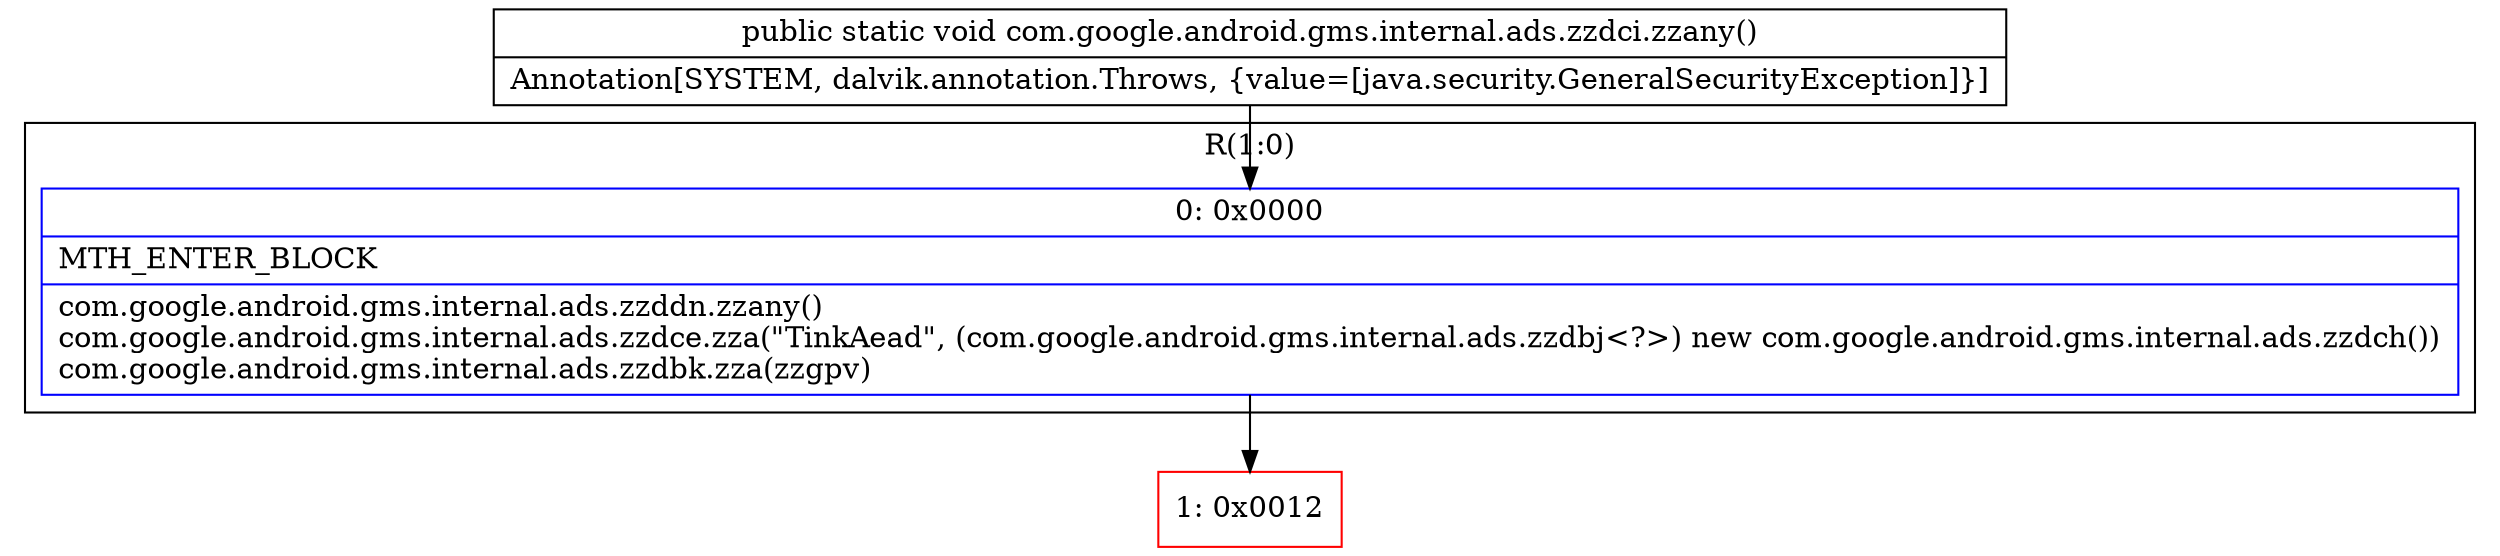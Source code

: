 digraph "CFG forcom.google.android.gms.internal.ads.zzdci.zzany()V" {
subgraph cluster_Region_13802576 {
label = "R(1:0)";
node [shape=record,color=blue];
Node_0 [shape=record,label="{0\:\ 0x0000|MTH_ENTER_BLOCK\l|com.google.android.gms.internal.ads.zzddn.zzany()\lcom.google.android.gms.internal.ads.zzdce.zza(\"TinkAead\", (com.google.android.gms.internal.ads.zzdbj\<?\>) new com.google.android.gms.internal.ads.zzdch())\lcom.google.android.gms.internal.ads.zzdbk.zza(zzgpv)\l}"];
}
Node_1 [shape=record,color=red,label="{1\:\ 0x0012}"];
MethodNode[shape=record,label="{public static void com.google.android.gms.internal.ads.zzdci.zzany()  | Annotation[SYSTEM, dalvik.annotation.Throws, \{value=[java.security.GeneralSecurityException]\}]\l}"];
MethodNode -> Node_0;
Node_0 -> Node_1;
}

